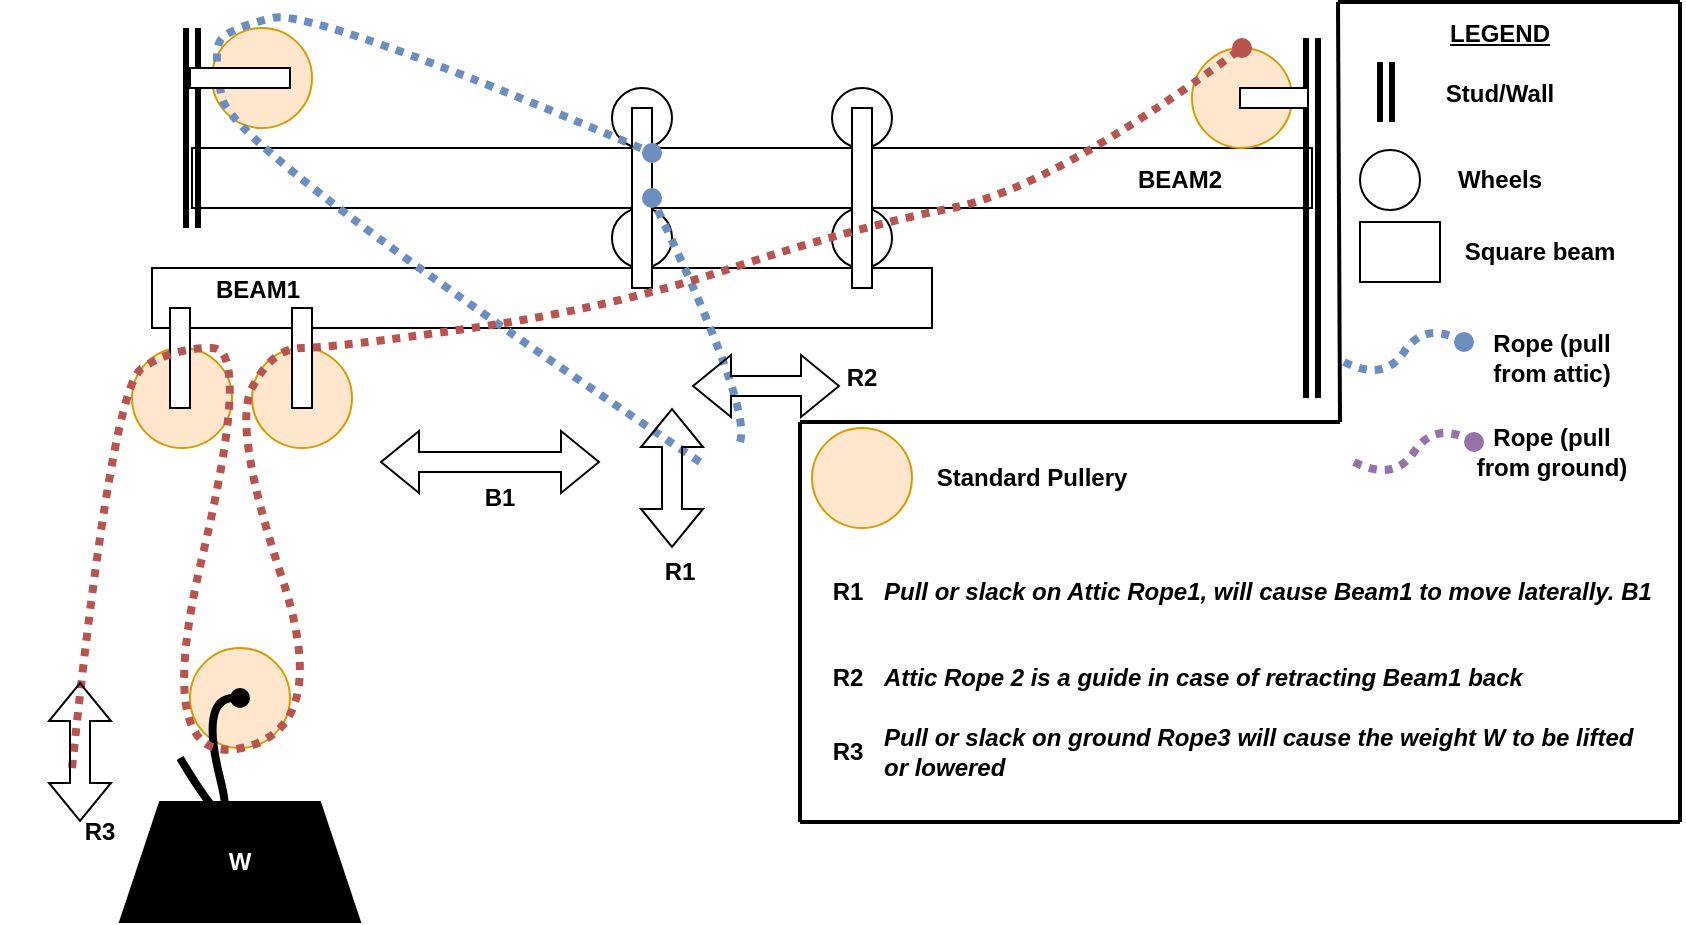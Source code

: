 <mxfile version="22.1.2" type="device">
  <diagram name="Page-1" id="X1gWgJeyOf1Bb8kM3bmI">
    <mxGraphModel dx="1022" dy="592" grid="1" gridSize="10" guides="1" tooltips="1" connect="1" arrows="1" fold="1" page="1" pageScale="1" pageWidth="850" pageHeight="1100" math="0" shadow="0">
      <root>
        <mxCell id="0" />
        <mxCell id="1" parent="0" />
        <mxCell id="ReZrS3ay8omHcq3P7Lu7-2" value="" style="rounded=0;whiteSpace=wrap;html=1;" vertex="1" parent="1">
          <mxGeometry x="96" y="83" width="560" height="30" as="geometry" />
        </mxCell>
        <mxCell id="ReZrS3ay8omHcq3P7Lu7-3" value="" style="rounded=0;whiteSpace=wrap;html=1;" vertex="1" parent="1">
          <mxGeometry x="76" y="143" width="390" height="30" as="geometry" />
        </mxCell>
        <mxCell id="ReZrS3ay8omHcq3P7Lu7-4" value="" style="ellipse;whiteSpace=wrap;html=1;aspect=fixed;" vertex="1" parent="1">
          <mxGeometry x="306" y="53" width="30" height="30" as="geometry" />
        </mxCell>
        <mxCell id="ReZrS3ay8omHcq3P7Lu7-8" value="" style="shape=link;html=1;rounded=0;strokeWidth=3;" edge="1" parent="1">
          <mxGeometry width="100" relative="1" as="geometry">
            <mxPoint x="656" y="28" as="sourcePoint" />
            <mxPoint x="656" y="208" as="targetPoint" />
          </mxGeometry>
        </mxCell>
        <mxCell id="ReZrS3ay8omHcq3P7Lu7-9" value="" style="shape=link;html=1;rounded=0;fillColor=#60a917;strokeColor=#000000;strokeWidth=3;" edge="1" parent="1">
          <mxGeometry width="100" relative="1" as="geometry">
            <mxPoint x="96" y="23" as="sourcePoint" />
            <mxPoint x="96" y="123" as="targetPoint" />
          </mxGeometry>
        </mxCell>
        <mxCell id="ReZrS3ay8omHcq3P7Lu7-10" value="" style="ellipse;whiteSpace=wrap;html=1;aspect=fixed;fillColor=#ffe6cc;strokeColor=#d79b00;" vertex="1" parent="1">
          <mxGeometry x="596" y="33" width="50" height="50" as="geometry" />
        </mxCell>
        <mxCell id="ReZrS3ay8omHcq3P7Lu7-16" value="" style="ellipse;whiteSpace=wrap;html=1;aspect=fixed;fillColor=#ffe6cc;strokeColor=#d79b00;" vertex="1" parent="1">
          <mxGeometry x="126" y="183" width="50" height="50" as="geometry" />
        </mxCell>
        <mxCell id="ReZrS3ay8omHcq3P7Lu7-17" value="" style="ellipse;whiteSpace=wrap;html=1;aspect=fixed;fillColor=#ffe6cc;strokeColor=#d79b00;" vertex="1" parent="1">
          <mxGeometry x="66" y="183" width="50" height="50" as="geometry" />
        </mxCell>
        <mxCell id="ReZrS3ay8omHcq3P7Lu7-18" value="" style="ellipse;whiteSpace=wrap;html=1;aspect=fixed;" vertex="1" parent="1">
          <mxGeometry x="416" y="53" width="30" height="30" as="geometry" />
        </mxCell>
        <mxCell id="ReZrS3ay8omHcq3P7Lu7-19" value="" style="ellipse;whiteSpace=wrap;html=1;aspect=fixed;" vertex="1" parent="1">
          <mxGeometry x="306" y="113" width="30" height="30" as="geometry" />
        </mxCell>
        <mxCell id="ReZrS3ay8omHcq3P7Lu7-20" value="" style="ellipse;whiteSpace=wrap;html=1;aspect=fixed;" vertex="1" parent="1">
          <mxGeometry x="416" y="113" width="30" height="30" as="geometry" />
        </mxCell>
        <mxCell id="ReZrS3ay8omHcq3P7Lu7-21" value="" style="rounded=0;whiteSpace=wrap;html=1;" vertex="1" parent="1">
          <mxGeometry x="316" y="63" width="10" height="90" as="geometry" />
        </mxCell>
        <mxCell id="ReZrS3ay8omHcq3P7Lu7-22" value="" style="rounded=0;whiteSpace=wrap;html=1;" vertex="1" parent="1">
          <mxGeometry x="426" y="63" width="10" height="90" as="geometry" />
        </mxCell>
        <mxCell id="ReZrS3ay8omHcq3P7Lu7-25" value="" style="rounded=0;whiteSpace=wrap;html=1;" vertex="1" parent="1">
          <mxGeometry x="620" y="53" width="34" height="10" as="geometry" />
        </mxCell>
        <mxCell id="ReZrS3ay8omHcq3P7Lu7-26" value="" style="ellipse;whiteSpace=wrap;html=1;aspect=fixed;fillColor=#ffe6cc;strokeColor=#d79b00;" vertex="1" parent="1">
          <mxGeometry x="106" y="23" width="50" height="50" as="geometry" />
        </mxCell>
        <mxCell id="ReZrS3ay8omHcq3P7Lu7-28" value="" style="rounded=0;whiteSpace=wrap;html=1;" vertex="1" parent="1">
          <mxGeometry x="85" y="163" width="10" height="50" as="geometry" />
        </mxCell>
        <mxCell id="ReZrS3ay8omHcq3P7Lu7-29" value="" style="rounded=0;whiteSpace=wrap;html=1;" vertex="1" parent="1">
          <mxGeometry x="146" y="163" width="10" height="50" as="geometry" />
        </mxCell>
        <mxCell id="ReZrS3ay8omHcq3P7Lu7-30" value="" style="ellipse;whiteSpace=wrap;html=1;aspect=fixed;fillColor=#ffe6cc;strokeColor=#d79b00;" vertex="1" parent="1">
          <mxGeometry x="95" y="333" width="50" height="50" as="geometry" />
        </mxCell>
        <mxCell id="ReZrS3ay8omHcq3P7Lu7-31" value="" style="curved=1;endArrow=oval;html=1;rounded=0;strokeWidth=4;endFill=1;" edge="1" parent="1">
          <mxGeometry width="50" height="50" relative="1" as="geometry">
            <mxPoint x="90" y="388" as="sourcePoint" />
            <mxPoint x="120" y="358" as="targetPoint" />
            <Array as="points">
              <mxPoint x="120" y="438" />
              <mxPoint x="100" y="358" />
            </Array>
          </mxGeometry>
        </mxCell>
        <mxCell id="ReZrS3ay8omHcq3P7Lu7-33" value="" style="curved=1;endArrow=oval;html=1;rounded=0;endFill=1;strokeWidth=4;dashed=1;dashPattern=1 1;entryX=1;entryY=0.5;entryDx=0;entryDy=0;fillColor=#dae8fc;strokeColor=#6c8ebf;" edge="1" parent="1" target="ReZrS3ay8omHcq3P7Lu7-21">
          <mxGeometry width="50" height="50" relative="1" as="geometry">
            <mxPoint x="370" y="230" as="sourcePoint" />
            <mxPoint x="426" y="213" as="targetPoint" />
            <Array as="points">
              <mxPoint x="376" y="213" />
            </Array>
          </mxGeometry>
        </mxCell>
        <mxCell id="ReZrS3ay8omHcq3P7Lu7-34" value="" style="curved=1;endArrow=oval;html=1;rounded=0;endFill=1;strokeWidth=4;dashed=1;dashPattern=1 1;entryX=1;entryY=0.25;entryDx=0;entryDy=0;fillColor=#dae8fc;strokeColor=#6c8ebf;" edge="1" parent="1" target="ReZrS3ay8omHcq3P7Lu7-21">
          <mxGeometry width="50" height="50" relative="1" as="geometry">
            <mxPoint x="350" y="240" as="sourcePoint" />
            <mxPoint x="276" y="104.2" as="targetPoint" />
            <Array as="points">
              <mxPoint x="116" y="83" />
              <mxPoint x="106" y="33" />
              <mxPoint x="116" y="23" />
              <mxPoint x="156" y="13" />
            </Array>
          </mxGeometry>
        </mxCell>
        <mxCell id="ReZrS3ay8omHcq3P7Lu7-27" value="" style="rounded=0;whiteSpace=wrap;html=1;" vertex="1" parent="1">
          <mxGeometry x="95" y="43" width="50" height="10" as="geometry" />
        </mxCell>
        <mxCell id="ReZrS3ay8omHcq3P7Lu7-35" value="" style="curved=1;endArrow=oval;html=1;rounded=0;endFill=1;strokeWidth=4;dashed=1;dashPattern=1 1;entryX=0.5;entryY=0;entryDx=0;entryDy=0;fillColor=#f8cecc;strokeColor=#b85450;" edge="1" parent="1" target="ReZrS3ay8omHcq3P7Lu7-10">
          <mxGeometry width="50" height="50" relative="1" as="geometry">
            <mxPoint x="36" y="393" as="sourcePoint" />
            <mxPoint x="576" y="356" as="targetPoint" />
            <Array as="points">
              <mxPoint x="56" y="203" />
              <mxPoint x="86" y="183" />
              <mxPoint x="126" y="183" />
              <mxPoint x="76" y="393" />
              <mxPoint x="166" y="373" />
              <mxPoint x="116" y="223" />
              <mxPoint x="136" y="183" />
              <mxPoint x="166" y="183" />
              <mxPoint x="306" y="163" />
              <mxPoint x="426" y="123" />
              <mxPoint x="526" y="103" />
            </Array>
          </mxGeometry>
        </mxCell>
        <mxCell id="ReZrS3ay8omHcq3P7Lu7-37" value="" style="curved=1;endArrow=oval;html=1;rounded=0;endFill=1;strokeWidth=4;dashed=1;dashPattern=1 1;fillColor=#dae8fc;strokeColor=#6c8ebf;" edge="1" parent="1">
          <mxGeometry width="50" height="50" relative="1" as="geometry">
            <mxPoint x="672" y="190" as="sourcePoint" />
            <mxPoint x="732" y="180" as="targetPoint" />
            <Array as="points">
              <mxPoint x="692" y="200" />
              <mxPoint x="712" y="170" />
            </Array>
          </mxGeometry>
        </mxCell>
        <mxCell id="ReZrS3ay8omHcq3P7Lu7-38" value="" style="curved=1;endArrow=oval;html=1;rounded=0;endFill=1;strokeWidth=4;dashed=1;dashPattern=1 1;fillColor=#e1d5e7;strokeColor=#9673a6;" edge="1" parent="1">
          <mxGeometry width="50" height="50" relative="1" as="geometry">
            <mxPoint x="677" y="240" as="sourcePoint" />
            <mxPoint x="737" y="230" as="targetPoint" />
            <Array as="points">
              <mxPoint x="697" y="250" />
              <mxPoint x="717" y="220" />
            </Array>
          </mxGeometry>
        </mxCell>
        <mxCell id="ReZrS3ay8omHcq3P7Lu7-39" value="" style="rounded=0;whiteSpace=wrap;html=1;" vertex="1" parent="1">
          <mxGeometry x="680" y="120" width="40" height="30" as="geometry" />
        </mxCell>
        <mxCell id="ReZrS3ay8omHcq3P7Lu7-40" value="" style="ellipse;whiteSpace=wrap;html=1;aspect=fixed;fillColor=#ffe6cc;strokeColor=#d79b00;" vertex="1" parent="1">
          <mxGeometry x="406" y="223" width="50" height="50" as="geometry" />
        </mxCell>
        <mxCell id="ReZrS3ay8omHcq3P7Lu7-42" value="" style="ellipse;whiteSpace=wrap;html=1;" vertex="1" parent="1">
          <mxGeometry x="680" y="84" width="30" height="30" as="geometry" />
        </mxCell>
        <mxCell id="ReZrS3ay8omHcq3P7Lu7-43" value="Standard Pullery" style="text;html=1;strokeColor=none;fillColor=none;align=center;verticalAlign=middle;whiteSpace=wrap;rounded=0;fontStyle=1" vertex="1" parent="1">
          <mxGeometry x="466" y="233" width="100" height="30" as="geometry" />
        </mxCell>
        <mxCell id="ReZrS3ay8omHcq3P7Lu7-44" value="Rope (pull from ground)" style="text;html=1;strokeColor=none;fillColor=none;align=center;verticalAlign=middle;whiteSpace=wrap;rounded=0;fontStyle=1" vertex="1" parent="1">
          <mxGeometry x="731" y="220" width="90" height="30" as="geometry" />
        </mxCell>
        <mxCell id="ReZrS3ay8omHcq3P7Lu7-45" value="Rope (pull from attic)" style="text;html=1;strokeColor=none;fillColor=none;align=center;verticalAlign=middle;whiteSpace=wrap;rounded=0;fontStyle=1" vertex="1" parent="1">
          <mxGeometry x="731" y="173" width="90" height="30" as="geometry" />
        </mxCell>
        <mxCell id="ReZrS3ay8omHcq3P7Lu7-46" value="Square beam" style="text;html=1;strokeColor=none;fillColor=none;align=center;verticalAlign=middle;whiteSpace=wrap;rounded=0;fontStyle=1" vertex="1" parent="1">
          <mxGeometry x="720" y="120" width="100" height="30" as="geometry" />
        </mxCell>
        <mxCell id="ReZrS3ay8omHcq3P7Lu7-47" value="Wheels" style="text;html=1;strokeColor=none;fillColor=none;align=center;verticalAlign=middle;whiteSpace=wrap;rounded=0;fontStyle=1" vertex="1" parent="1">
          <mxGeometry x="700" y="84" width="100" height="30" as="geometry" />
        </mxCell>
        <mxCell id="ReZrS3ay8omHcq3P7Lu7-48" value="" style="shape=link;html=1;rounded=0;strokeWidth=3;" edge="1" parent="1">
          <mxGeometry width="100" relative="1" as="geometry">
            <mxPoint x="693" y="40" as="sourcePoint" />
            <mxPoint x="693" y="70" as="targetPoint" />
          </mxGeometry>
        </mxCell>
        <mxCell id="ReZrS3ay8omHcq3P7Lu7-49" value="Stud/Wall" style="text;html=1;strokeColor=none;fillColor=none;align=center;verticalAlign=middle;whiteSpace=wrap;rounded=0;fontStyle=1" vertex="1" parent="1">
          <mxGeometry x="700" y="41" width="100" height="30" as="geometry" />
        </mxCell>
        <mxCell id="ReZrS3ay8omHcq3P7Lu7-50" value="" style="endArrow=none;html=1;rounded=0;strokeWidth=2;" edge="1" parent="1">
          <mxGeometry width="50" height="50" relative="1" as="geometry">
            <mxPoint x="670" y="220" as="sourcePoint" />
            <mxPoint x="669" y="10" as="targetPoint" />
          </mxGeometry>
        </mxCell>
        <mxCell id="ReZrS3ay8omHcq3P7Lu7-51" value="" style="endArrow=none;html=1;rounded=0;strokeWidth=2;" edge="1" parent="1">
          <mxGeometry width="50" height="50" relative="1" as="geometry">
            <mxPoint x="670" y="220" as="sourcePoint" />
            <mxPoint x="400" y="220" as="targetPoint" />
          </mxGeometry>
        </mxCell>
        <mxCell id="ReZrS3ay8omHcq3P7Lu7-52" value="" style="endArrow=none;html=1;rounded=0;strokeWidth=2;" edge="1" parent="1">
          <mxGeometry width="50" height="50" relative="1" as="geometry">
            <mxPoint x="840" y="420" as="sourcePoint" />
            <mxPoint x="840" y="10" as="targetPoint" />
          </mxGeometry>
        </mxCell>
        <mxCell id="ReZrS3ay8omHcq3P7Lu7-53" value="" style="endArrow=none;html=1;rounded=0;strokeWidth=2;" edge="1" parent="1">
          <mxGeometry width="50" height="50" relative="1" as="geometry">
            <mxPoint x="400" y="420" as="sourcePoint" />
            <mxPoint x="400" y="220" as="targetPoint" />
          </mxGeometry>
        </mxCell>
        <mxCell id="ReZrS3ay8omHcq3P7Lu7-54" value="" style="endArrow=none;html=1;rounded=0;strokeWidth=2;" edge="1" parent="1">
          <mxGeometry width="50" height="50" relative="1" as="geometry">
            <mxPoint x="840" y="420" as="sourcePoint" />
            <mxPoint x="400" y="420" as="targetPoint" />
          </mxGeometry>
        </mxCell>
        <mxCell id="ReZrS3ay8omHcq3P7Lu7-55" value="" style="endArrow=none;html=1;rounded=0;strokeWidth=2;" edge="1" parent="1">
          <mxGeometry width="50" height="50" relative="1" as="geometry">
            <mxPoint x="840" y="10" as="sourcePoint" />
            <mxPoint x="669" y="10" as="targetPoint" />
          </mxGeometry>
        </mxCell>
        <mxCell id="ReZrS3ay8omHcq3P7Lu7-56" value="LEGEND" style="text;html=1;strokeColor=none;fillColor=none;align=center;verticalAlign=middle;whiteSpace=wrap;rounded=0;fontStyle=5" vertex="1" parent="1">
          <mxGeometry x="700" y="11" width="100" height="30" as="geometry" />
        </mxCell>
        <mxCell id="ReZrS3ay8omHcq3P7Lu7-57" value="" style="shape=flexArrow;endArrow=classic;startArrow=classic;html=1;rounded=0;" edge="1" parent="1">
          <mxGeometry width="100" height="100" relative="1" as="geometry">
            <mxPoint x="190" y="240" as="sourcePoint" />
            <mxPoint x="300" y="240" as="targetPoint" />
          </mxGeometry>
        </mxCell>
        <mxCell id="ReZrS3ay8omHcq3P7Lu7-58" value="B1" style="text;html=1;strokeColor=none;fillColor=none;align=center;verticalAlign=middle;whiteSpace=wrap;rounded=0;fontStyle=1" vertex="1" parent="1">
          <mxGeometry x="200" y="243" width="100" height="30" as="geometry" />
        </mxCell>
        <mxCell id="ReZrS3ay8omHcq3P7Lu7-59" value="" style="shape=flexArrow;endArrow=classic;startArrow=classic;html=1;rounded=0;" edge="1" parent="1">
          <mxGeometry width="100" height="100" relative="1" as="geometry">
            <mxPoint x="336" y="213" as="sourcePoint" />
            <mxPoint x="336" y="283" as="targetPoint" />
          </mxGeometry>
        </mxCell>
        <mxCell id="ReZrS3ay8omHcq3P7Lu7-60" value="R1" style="text;html=1;strokeColor=none;fillColor=none;align=center;verticalAlign=middle;whiteSpace=wrap;rounded=0;fontStyle=1" vertex="1" parent="1">
          <mxGeometry x="290" y="280" width="100" height="30" as="geometry" />
        </mxCell>
        <mxCell id="ReZrS3ay8omHcq3P7Lu7-61" value="" style="shape=flexArrow;endArrow=classic;startArrow=classic;html=1;rounded=0;" edge="1" parent="1">
          <mxGeometry width="100" height="100" relative="1" as="geometry">
            <mxPoint x="346" y="202" as="sourcePoint" />
            <mxPoint x="420" y="202" as="targetPoint" />
          </mxGeometry>
        </mxCell>
        <mxCell id="ReZrS3ay8omHcq3P7Lu7-62" value="R2" style="text;html=1;strokeColor=none;fillColor=none;align=center;verticalAlign=middle;whiteSpace=wrap;rounded=0;fontStyle=1" vertex="1" parent="1">
          <mxGeometry x="381" y="183" width="100" height="30" as="geometry" />
        </mxCell>
        <mxCell id="ReZrS3ay8omHcq3P7Lu7-63" value="" style="shape=flexArrow;endArrow=classic;startArrow=classic;html=1;rounded=0;" edge="1" parent="1">
          <mxGeometry width="100" height="100" relative="1" as="geometry">
            <mxPoint x="40" y="350" as="sourcePoint" />
            <mxPoint x="40" y="420" as="targetPoint" />
          </mxGeometry>
        </mxCell>
        <mxCell id="ReZrS3ay8omHcq3P7Lu7-64" value="R3" style="text;html=1;strokeColor=none;fillColor=none;align=center;verticalAlign=middle;whiteSpace=wrap;rounded=0;fontStyle=1" vertex="1" parent="1">
          <mxGeometry y="410" width="100" height="30" as="geometry" />
        </mxCell>
        <mxCell id="ReZrS3ay8omHcq3P7Lu7-65" value="BEAM1" style="text;html=1;strokeColor=none;fillColor=none;align=center;verticalAlign=middle;whiteSpace=wrap;rounded=0;fontStyle=1" vertex="1" parent="1">
          <mxGeometry x="79" y="139" width="100" height="30" as="geometry" />
        </mxCell>
        <mxCell id="ReZrS3ay8omHcq3P7Lu7-66" value="BEAM2" style="text;html=1;strokeColor=none;fillColor=none;align=center;verticalAlign=middle;whiteSpace=wrap;rounded=0;fontStyle=1" vertex="1" parent="1">
          <mxGeometry x="540" y="84" width="100" height="30" as="geometry" />
        </mxCell>
        <mxCell id="ReZrS3ay8omHcq3P7Lu7-67" value="R1" style="text;html=1;strokeColor=none;fillColor=none;align=center;verticalAlign=middle;whiteSpace=wrap;rounded=0;fontStyle=1" vertex="1" parent="1">
          <mxGeometry x="374" y="290" width="100" height="30" as="geometry" />
        </mxCell>
        <mxCell id="ReZrS3ay8omHcq3P7Lu7-68" value="R2" style="text;html=1;strokeColor=none;fillColor=none;align=center;verticalAlign=middle;whiteSpace=wrap;rounded=0;fontStyle=1" vertex="1" parent="1">
          <mxGeometry x="374" y="333" width="100" height="30" as="geometry" />
        </mxCell>
        <mxCell id="ReZrS3ay8omHcq3P7Lu7-69" value="R3" style="text;html=1;strokeColor=none;fillColor=none;align=center;verticalAlign=middle;whiteSpace=wrap;rounded=0;fontStyle=1" vertex="1" parent="1">
          <mxGeometry x="374" y="370" width="100" height="30" as="geometry" />
        </mxCell>
        <mxCell id="ReZrS3ay8omHcq3P7Lu7-70" value="Pull or slack on Attic Rope1, will cause Beam1 to move laterally. B1" style="text;html=1;strokeColor=none;fillColor=none;align=left;verticalAlign=middle;whiteSpace=wrap;rounded=0;fontStyle=3" vertex="1" parent="1">
          <mxGeometry x="440" y="290" width="390" height="30" as="geometry" />
        </mxCell>
        <mxCell id="ReZrS3ay8omHcq3P7Lu7-71" value="Attic Rope 2 is a guide in case of retracting Beam1 back" style="text;html=1;strokeColor=none;fillColor=none;align=left;verticalAlign=middle;whiteSpace=wrap;rounded=0;fontStyle=3" vertex="1" parent="1">
          <mxGeometry x="440" y="333" width="390" height="30" as="geometry" />
        </mxCell>
        <mxCell id="ReZrS3ay8omHcq3P7Lu7-72" value="Pull or slack on ground Rope3 will cause the weight W to be lifted or lowered" style="text;html=1;strokeColor=none;fillColor=none;align=left;verticalAlign=middle;whiteSpace=wrap;rounded=0;fontStyle=3" vertex="1" parent="1">
          <mxGeometry x="440" y="370" width="390" height="30" as="geometry" />
        </mxCell>
        <mxCell id="ReZrS3ay8omHcq3P7Lu7-73" value="W" style="shape=trapezoid;perimeter=trapezoidPerimeter;whiteSpace=wrap;html=1;fixedSize=1;labelBackgroundColor=#000000;fontColor=#FFFFFF;fontStyle=1;fillColor=#000000;" vertex="1" parent="1">
          <mxGeometry x="60" y="410" width="120" height="60" as="geometry" />
        </mxCell>
      </root>
    </mxGraphModel>
  </diagram>
</mxfile>
